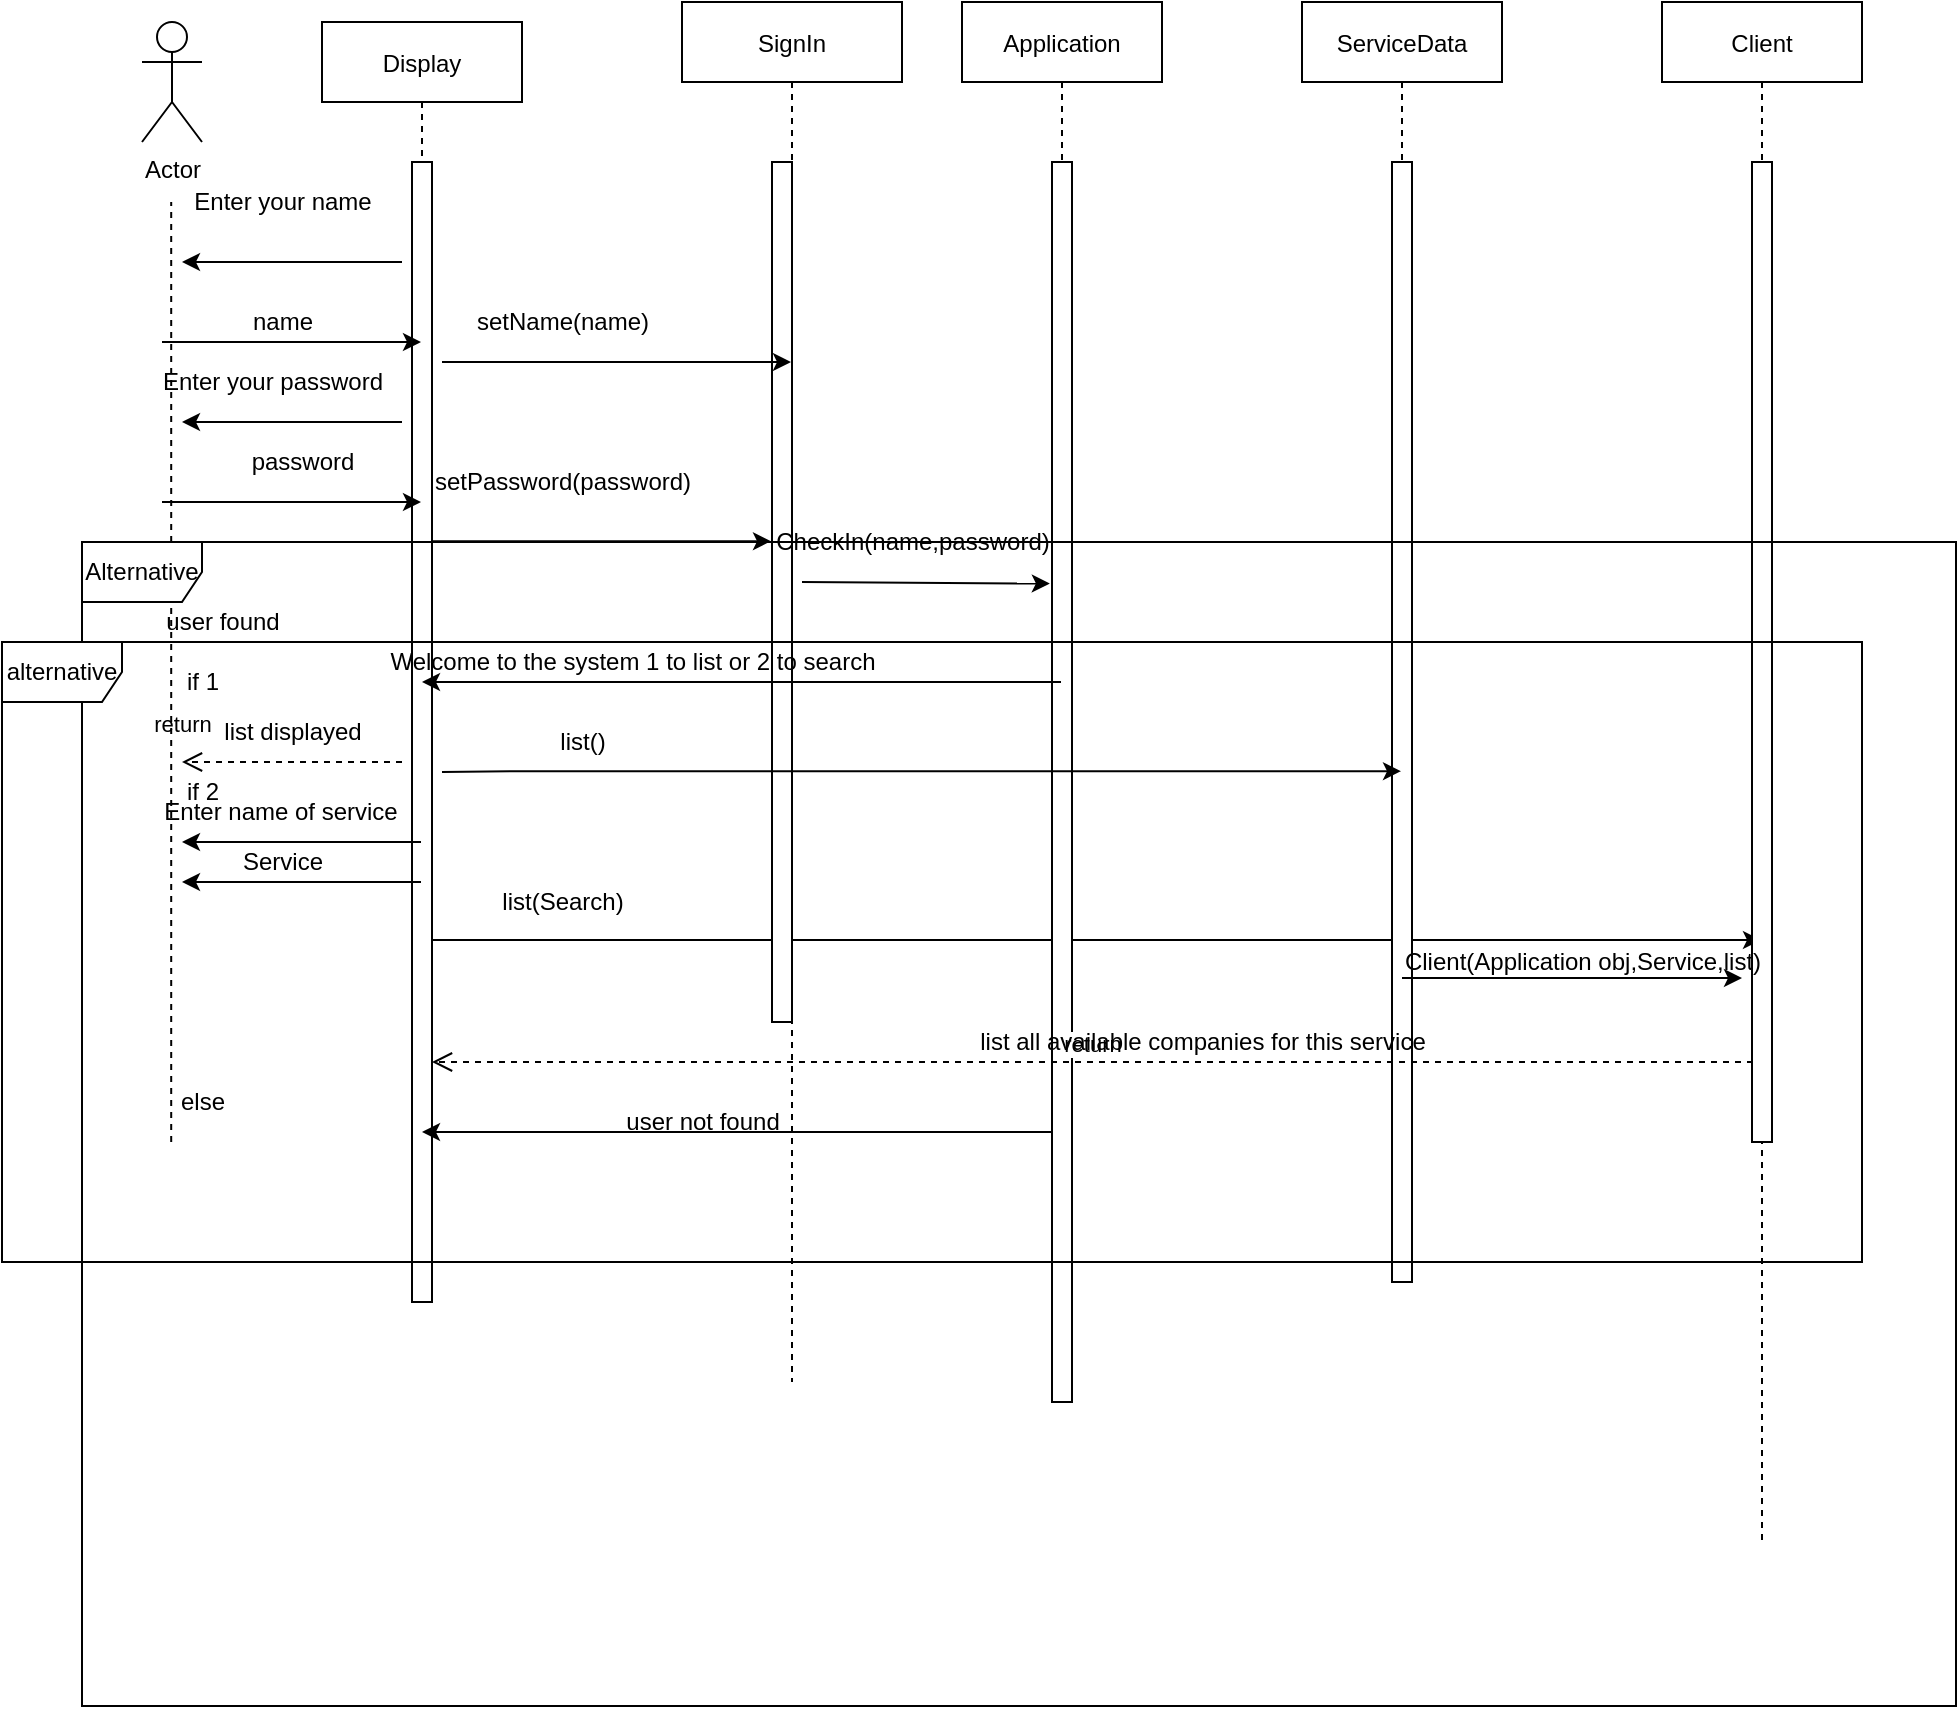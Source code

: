 <mxfile version="20.3.0" type="device"><diagram id="kgpKYQtTHZ0yAKxKKP6v" name="Page-1"><mxGraphModel dx="1680" dy="513" grid="1" gridSize="10" guides="1" tooltips="1" connect="1" arrows="1" fold="1" page="1" pageScale="1" pageWidth="850" pageHeight="1100" math="0" shadow="0"><root><mxCell id="0"/><mxCell id="1" parent="0"/><mxCell id="3nuBFxr9cyL0pnOWT2aG-1" value="Display" style="shape=umlLifeline;perimeter=lifelinePerimeter;container=1;collapsible=0;recursiveResize=0;rounded=0;shadow=0;strokeWidth=1;" parent="1" vertex="1"><mxGeometry x="120" y="90" width="100" height="640" as="geometry"/></mxCell><mxCell id="3nuBFxr9cyL0pnOWT2aG-2" value="" style="points=[];perimeter=orthogonalPerimeter;rounded=0;shadow=0;strokeWidth=1;" parent="3nuBFxr9cyL0pnOWT2aG-1" vertex="1"><mxGeometry x="45" y="70" width="10" height="570" as="geometry"/></mxCell><mxCell id="FOhrANgeao9Qzkw5evJq-24" value="Enter your password" style="text;html=1;align=center;verticalAlign=middle;resizable=0;points=[];autosize=1;strokeColor=none;fillColor=none;" vertex="1" parent="3nuBFxr9cyL0pnOWT2aG-1"><mxGeometry x="-90" y="165" width="130" height="30" as="geometry"/></mxCell><mxCell id="FOhrANgeao9Qzkw5evJq-38" value="return" style="html=1;verticalAlign=bottom;endArrow=open;dashed=1;endSize=8;rounded=0;" edge="1" parent="3nuBFxr9cyL0pnOWT2aG-1"><mxGeometry x="1" y="-10" relative="1" as="geometry"><mxPoint x="40" y="370" as="sourcePoint"/><mxPoint x="-70" y="370" as="targetPoint"/><Array as="points"/><mxPoint as="offset"/></mxGeometry></mxCell><mxCell id="FOhrANgeao9Qzkw5evJq-41" value="Enter name of service" style="text;html=1;align=center;verticalAlign=middle;resizable=0;points=[];autosize=1;strokeColor=none;fillColor=none;" vertex="1" parent="3nuBFxr9cyL0pnOWT2aG-1"><mxGeometry x="-91" y="380" width="140" height="30" as="geometry"/></mxCell><mxCell id="FOhrANgeao9Qzkw5evJq-44" value="" style="endArrow=classic;html=1;rounded=0;" edge="1" parent="3nuBFxr9cyL0pnOWT2aG-1" target="FOhrANgeao9Qzkw5evJq-5"><mxGeometry width="50" height="50" relative="1" as="geometry"><mxPoint x="55" y="459" as="sourcePoint"/><mxPoint x="155" y="459" as="targetPoint"/><Array as="points"><mxPoint x="105" y="459"/></Array></mxGeometry></mxCell><mxCell id="FOhrANgeao9Qzkw5evJq-48" value="if 2" style="text;html=1;align=center;verticalAlign=middle;resizable=0;points=[];autosize=1;strokeColor=none;fillColor=none;" vertex="1" parent="3nuBFxr9cyL0pnOWT2aG-1"><mxGeometry x="-80" y="370" width="40" height="30" as="geometry"/></mxCell><mxCell id="3nuBFxr9cyL0pnOWT2aG-5" value="SignIn" style="shape=umlLifeline;perimeter=lifelinePerimeter;container=1;collapsible=0;recursiveResize=0;rounded=0;shadow=0;strokeWidth=1;" parent="1" vertex="1"><mxGeometry x="300" y="80" width="110" height="690" as="geometry"/></mxCell><mxCell id="3nuBFxr9cyL0pnOWT2aG-6" value="" style="points=[];perimeter=orthogonalPerimeter;rounded=0;shadow=0;strokeWidth=1;" parent="3nuBFxr9cyL0pnOWT2aG-5" vertex="1"><mxGeometry x="45" y="80" width="10" height="430" as="geometry"/></mxCell><mxCell id="FOhrANgeao9Qzkw5evJq-27" value="" style="endArrow=classic;html=1;rounded=0;" edge="1" parent="3nuBFxr9cyL0pnOWT2aG-5"><mxGeometry width="50" height="50" relative="1" as="geometry"><mxPoint x="-125" y="269.6" as="sourcePoint"/><mxPoint x="44.5" y="269.6" as="targetPoint"/><Array as="points"><mxPoint x="-105" y="269.6"/><mxPoint x="35" y="269.6"/></Array></mxGeometry></mxCell><mxCell id="FOhrANgeao9Qzkw5evJq-33" value="Welcome to the system 1 to list or 2 to search" style="text;html=1;align=center;verticalAlign=middle;resizable=0;points=[];autosize=1;strokeColor=none;fillColor=none;" vertex="1" parent="3nuBFxr9cyL0pnOWT2aG-5"><mxGeometry x="-160" y="315" width="270" height="30" as="geometry"/></mxCell><mxCell id="FOhrANgeao9Qzkw5evJq-1" value="Application" style="shape=umlLifeline;perimeter=lifelinePerimeter;container=1;collapsible=0;recursiveResize=0;rounded=0;shadow=0;strokeWidth=1;" vertex="1" parent="1"><mxGeometry x="440" y="80" width="100" height="690" as="geometry"/></mxCell><mxCell id="FOhrANgeao9Qzkw5evJq-2" value="" style="points=[];perimeter=orthogonalPerimeter;rounded=0;shadow=0;strokeWidth=1;" vertex="1" parent="FOhrANgeao9Qzkw5evJq-1"><mxGeometry x="45" y="80" width="10" height="620" as="geometry"/></mxCell><mxCell id="FOhrANgeao9Qzkw5evJq-56" value="" style="endArrow=classic;html=1;rounded=0;" edge="1" parent="FOhrANgeao9Qzkw5evJq-1" target="3nuBFxr9cyL0pnOWT2aG-1"><mxGeometry width="50" height="50" relative="1" as="geometry"><mxPoint x="45" y="565" as="sourcePoint"/><mxPoint x="-74.5" y="565" as="targetPoint"/><Array as="points"><mxPoint x="15.5" y="565"/></Array></mxGeometry></mxCell><mxCell id="FOhrANgeao9Qzkw5evJq-5" value="Client" style="shape=umlLifeline;perimeter=lifelinePerimeter;container=1;collapsible=0;recursiveResize=0;rounded=0;shadow=0;strokeWidth=1;" vertex="1" parent="1"><mxGeometry x="790" y="80" width="100" height="770" as="geometry"/></mxCell><mxCell id="FOhrANgeao9Qzkw5evJq-6" value="" style="points=[];perimeter=orthogonalPerimeter;rounded=0;shadow=0;strokeWidth=1;" vertex="1" parent="FOhrANgeao9Qzkw5evJq-5"><mxGeometry x="45" y="80" width="10" height="490" as="geometry"/></mxCell><mxCell id="FOhrANgeao9Qzkw5evJq-9" value="ServiceData" style="shape=umlLifeline;perimeter=lifelinePerimeter;container=1;collapsible=0;recursiveResize=0;rounded=0;shadow=0;strokeWidth=1;" vertex="1" parent="1"><mxGeometry x="610" y="80" width="100" height="640" as="geometry"/></mxCell><mxCell id="FOhrANgeao9Qzkw5evJq-10" value="" style="points=[];perimeter=orthogonalPerimeter;rounded=0;shadow=0;strokeWidth=1;" vertex="1" parent="FOhrANgeao9Qzkw5evJq-9"><mxGeometry x="45" y="80" width="10" height="560" as="geometry"/></mxCell><mxCell id="FOhrANgeao9Qzkw5evJq-13" value="Actor" style="shape=umlActor;verticalLabelPosition=bottom;verticalAlign=top;html=1;outlineConnect=0;" vertex="1" parent="1"><mxGeometry x="30" y="90" width="30" height="60" as="geometry"/></mxCell><mxCell id="FOhrANgeao9Qzkw5evJq-15" value="" style="endArrow=none;dashed=1;html=1;rounded=0;" edge="1" parent="1"><mxGeometry width="50" height="50" relative="1" as="geometry"><mxPoint x="44.6" y="650" as="sourcePoint"/><mxPoint x="44.6" y="180" as="targetPoint"/></mxGeometry></mxCell><mxCell id="FOhrANgeao9Qzkw5evJq-17" value="" style="endArrow=classic;html=1;rounded=0;" edge="1" parent="1"><mxGeometry width="50" height="50" relative="1" as="geometry"><mxPoint x="160" y="210" as="sourcePoint"/><mxPoint x="50" y="210" as="targetPoint"/><Array as="points"><mxPoint x="110" y="210"/></Array></mxGeometry></mxCell><mxCell id="FOhrANgeao9Qzkw5evJq-18" value="Enter your name" style="text;html=1;align=center;verticalAlign=middle;resizable=0;points=[];autosize=1;strokeColor=none;fillColor=none;" vertex="1" parent="1"><mxGeometry x="45" y="165" width="110" height="30" as="geometry"/></mxCell><mxCell id="FOhrANgeao9Qzkw5evJq-19" value="" style="endArrow=classic;html=1;rounded=0;" edge="1" parent="1" target="3nuBFxr9cyL0pnOWT2aG-1"><mxGeometry width="50" height="50" relative="1" as="geometry"><mxPoint x="40" y="250" as="sourcePoint"/><mxPoint x="20" y="290" as="targetPoint"/><Array as="points"/></mxGeometry></mxCell><mxCell id="FOhrANgeao9Qzkw5evJq-20" value="name" style="text;html=1;align=center;verticalAlign=middle;resizable=0;points=[];autosize=1;strokeColor=none;fillColor=none;" vertex="1" parent="1"><mxGeometry x="75" y="225" width="50" height="30" as="geometry"/></mxCell><mxCell id="FOhrANgeao9Qzkw5evJq-21" value="" style="endArrow=classic;html=1;rounded=0;" edge="1" parent="1" target="3nuBFxr9cyL0pnOWT2aG-5"><mxGeometry width="50" height="50" relative="1" as="geometry"><mxPoint x="180" y="260" as="sourcePoint"/><mxPoint x="170" y="300" as="targetPoint"/><Array as="points"><mxPoint x="200" y="260"/><mxPoint x="340" y="260"/></Array></mxGeometry></mxCell><mxCell id="FOhrANgeao9Qzkw5evJq-22" value="setName(name)" style="text;html=1;align=center;verticalAlign=middle;resizable=0;points=[];autosize=1;strokeColor=none;fillColor=none;" vertex="1" parent="1"><mxGeometry x="185" y="225" width="110" height="30" as="geometry"/></mxCell><mxCell id="FOhrANgeao9Qzkw5evJq-23" value="" style="endArrow=classic;html=1;rounded=0;" edge="1" parent="1"><mxGeometry width="50" height="50" relative="1" as="geometry"><mxPoint x="160" y="290" as="sourcePoint"/><mxPoint x="50" y="290" as="targetPoint"/><Array as="points"><mxPoint x="110" y="290"/></Array></mxGeometry></mxCell><mxCell id="FOhrANgeao9Qzkw5evJq-25" value="" style="endArrow=classic;html=1;rounded=0;" edge="1" parent="1" target="3nuBFxr9cyL0pnOWT2aG-1"><mxGeometry width="50" height="50" relative="1" as="geometry"><mxPoint x="40" y="330" as="sourcePoint"/><mxPoint x="45" y="370" as="targetPoint"/><Array as="points"><mxPoint x="100" y="330"/></Array></mxGeometry></mxCell><mxCell id="FOhrANgeao9Qzkw5evJq-26" value="password" style="text;html=1;align=center;verticalAlign=middle;resizable=0;points=[];autosize=1;strokeColor=none;fillColor=none;" vertex="1" parent="1"><mxGeometry x="75" y="295" width="70" height="30" as="geometry"/></mxCell><mxCell id="FOhrANgeao9Qzkw5evJq-28" value="setPassword(password)" style="text;html=1;align=center;verticalAlign=middle;resizable=0;points=[];autosize=1;strokeColor=none;fillColor=none;" vertex="1" parent="1"><mxGeometry x="165" y="305" width="150" height="30" as="geometry"/></mxCell><mxCell id="FOhrANgeao9Qzkw5evJq-29" value="" style="endArrow=classic;html=1;rounded=0;entryX=-0.108;entryY=0.34;entryDx=0;entryDy=0;entryPerimeter=0;" edge="1" parent="1" target="FOhrANgeao9Qzkw5evJq-2"><mxGeometry width="50" height="50" relative="1" as="geometry"><mxPoint x="360" y="370" as="sourcePoint"/><mxPoint x="514.5" y="370" as="targetPoint"/><Array as="points"/></mxGeometry></mxCell><mxCell id="FOhrANgeao9Qzkw5evJq-30" value="CheckIn(name,password)" style="text;html=1;align=center;verticalAlign=middle;resizable=0;points=[];autosize=1;strokeColor=none;fillColor=none;" vertex="1" parent="1"><mxGeometry x="335" y="335" width="160" height="30" as="geometry"/></mxCell><mxCell id="FOhrANgeao9Qzkw5evJq-32" value="" style="endArrow=classic;html=1;rounded=0;" edge="1" parent="1" source="FOhrANgeao9Qzkw5evJq-1" target="3nuBFxr9cyL0pnOWT2aG-1"><mxGeometry width="50" height="50" relative="1" as="geometry"><mxPoint x="200" y="420" as="sourcePoint"/><mxPoint x="300" y="420" as="targetPoint"/><Array as="points"><mxPoint x="250" y="420"/></Array></mxGeometry></mxCell><mxCell id="FOhrANgeao9Qzkw5evJq-34" value="" style="endArrow=classic;html=1;rounded=0;" edge="1" parent="1" target="FOhrANgeao9Qzkw5evJq-9"><mxGeometry width="50" height="50" relative="1" as="geometry"><mxPoint x="180" y="465" as="sourcePoint"/><mxPoint x="265" y="464.6" as="targetPoint"/><Array as="points"><mxPoint x="215" y="464.6"/></Array></mxGeometry></mxCell><mxCell id="FOhrANgeao9Qzkw5evJq-35" value="list()" style="text;html=1;align=center;verticalAlign=middle;resizable=0;points=[];autosize=1;strokeColor=none;fillColor=none;" vertex="1" parent="1"><mxGeometry x="225" y="435" width="50" height="30" as="geometry"/></mxCell><mxCell id="FOhrANgeao9Qzkw5evJq-39" value="list displayed" style="text;html=1;align=center;verticalAlign=middle;resizable=0;points=[];autosize=1;strokeColor=none;fillColor=none;" vertex="1" parent="1"><mxGeometry x="60" y="430" width="90" height="30" as="geometry"/></mxCell><mxCell id="FOhrANgeao9Qzkw5evJq-40" value="" style="endArrow=classic;html=1;rounded=0;" edge="1" parent="1" source="3nuBFxr9cyL0pnOWT2aG-1"><mxGeometry width="50" height="50" relative="1" as="geometry"><mxPoint x="65" y="570" as="sourcePoint"/><mxPoint x="50" y="500" as="targetPoint"/><Array as="points"><mxPoint x="110" y="500"/></Array></mxGeometry></mxCell><mxCell id="FOhrANgeao9Qzkw5evJq-42" value="" style="endArrow=classic;html=1;rounded=0;" edge="1" parent="1" source="3nuBFxr9cyL0pnOWT2aG-1"><mxGeometry width="50" height="50" relative="1" as="geometry"><mxPoint x="75" y="580" as="sourcePoint"/><mxPoint x="50" y="520" as="targetPoint"/><Array as="points"><mxPoint x="140" y="520"/></Array></mxGeometry></mxCell><mxCell id="FOhrANgeao9Qzkw5evJq-43" value="Service" style="text;html=1;align=center;verticalAlign=middle;resizable=0;points=[];autosize=1;strokeColor=none;fillColor=none;" vertex="1" parent="1"><mxGeometry x="70" y="495" width="60" height="30" as="geometry"/></mxCell><mxCell id="FOhrANgeao9Qzkw5evJq-45" value="list(Search)" style="text;html=1;align=center;verticalAlign=middle;resizable=0;points=[];autosize=1;strokeColor=none;fillColor=none;" vertex="1" parent="1"><mxGeometry x="200" y="515" width="80" height="30" as="geometry"/></mxCell><mxCell id="FOhrANgeao9Qzkw5evJq-46" value="if 1" style="text;html=1;align=center;verticalAlign=middle;resizable=0;points=[];autosize=1;strokeColor=none;fillColor=none;" vertex="1" parent="1"><mxGeometry x="40" y="405" width="40" height="30" as="geometry"/></mxCell><mxCell id="FOhrANgeao9Qzkw5evJq-47" value="user found" style="text;html=1;align=center;verticalAlign=middle;resizable=0;points=[];autosize=1;strokeColor=none;fillColor=none;" vertex="1" parent="1"><mxGeometry x="30" y="375" width="80" height="30" as="geometry"/></mxCell><mxCell id="FOhrANgeao9Qzkw5evJq-49" value="" style="endArrow=classic;html=1;rounded=0;" edge="1" parent="1" source="FOhrANgeao9Qzkw5evJq-9"><mxGeometry width="50" height="50" relative="1" as="geometry"><mxPoint x="730" y="568" as="sourcePoint"/><mxPoint x="830" y="568" as="targetPoint"/><Array as="points"><mxPoint x="780" y="568"/></Array></mxGeometry></mxCell><mxCell id="FOhrANgeao9Qzkw5evJq-50" value="Client(Application obj,Service,list)" style="text;html=1;align=center;verticalAlign=middle;resizable=0;points=[];autosize=1;strokeColor=none;fillColor=none;" vertex="1" parent="1"><mxGeometry x="650" y="545" width="200" height="30" as="geometry"/></mxCell><mxCell id="FOhrANgeao9Qzkw5evJq-52" value="return" style="html=1;verticalAlign=bottom;endArrow=open;dashed=1;endSize=8;rounded=0;" edge="1" parent="1" target="3nuBFxr9cyL0pnOWT2aG-2"><mxGeometry relative="1" as="geometry"><mxPoint x="835.5" y="610" as="sourcePoint"/><mxPoint x="510" y="610" as="targetPoint"/><Array as="points"/></mxGeometry></mxCell><mxCell id="FOhrANgeao9Qzkw5evJq-53" value="list all available companies for this service" style="text;html=1;align=center;verticalAlign=middle;resizable=0;points=[];autosize=1;strokeColor=none;fillColor=none;" vertex="1" parent="1"><mxGeometry x="435" y="585" width="250" height="30" as="geometry"/></mxCell><mxCell id="FOhrANgeao9Qzkw5evJq-55" value="else" style="text;html=1;align=center;verticalAlign=middle;resizable=0;points=[];autosize=1;strokeColor=none;fillColor=none;" vertex="1" parent="1"><mxGeometry x="35" y="615" width="50" height="30" as="geometry"/></mxCell><mxCell id="FOhrANgeao9Qzkw5evJq-57" value="user not found" style="text;html=1;align=center;verticalAlign=middle;resizable=0;points=[];autosize=1;strokeColor=none;fillColor=none;" vertex="1" parent="1"><mxGeometry x="260" y="625" width="100" height="30" as="geometry"/></mxCell><mxCell id="FOhrANgeao9Qzkw5evJq-58" value="Alternative" style="shape=umlFrame;whiteSpace=wrap;html=1;" vertex="1" parent="1"><mxGeometry y="350" width="937" height="582" as="geometry"/></mxCell><mxCell id="FOhrANgeao9Qzkw5evJq-59" value="alternative" style="shape=umlFrame;whiteSpace=wrap;html=1;" vertex="1" parent="1"><mxGeometry x="-40" y="400" width="930" height="310" as="geometry"/></mxCell></root></mxGraphModel></diagram></mxfile>